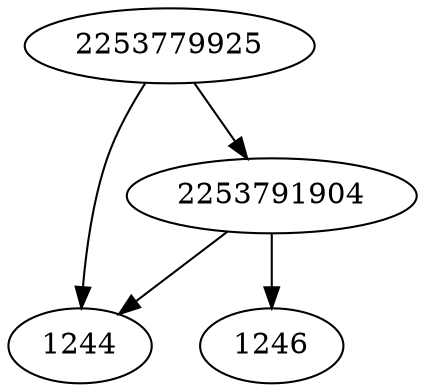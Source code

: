 strict digraph  {
2253791904;
1244;
2253779925;
1246;
2253791904 -> 1246;
2253791904 -> 1244;
2253779925 -> 1244;
2253779925 -> 2253791904;
}
